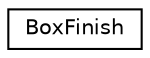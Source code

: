 digraph "Graphical Class Hierarchy"
{
 // LATEX_PDF_SIZE
  edge [fontname="Helvetica",fontsize="10",labelfontname="Helvetica",labelfontsize="10"];
  node [fontname="Helvetica",fontsize="10",shape=record];
  rankdir="LR";
  Node0 [label="BoxFinish",height=0.2,width=0.4,color="black", fillcolor="white", style="filled",URL="$classBoxFinish.html",tooltip=" "];
}
